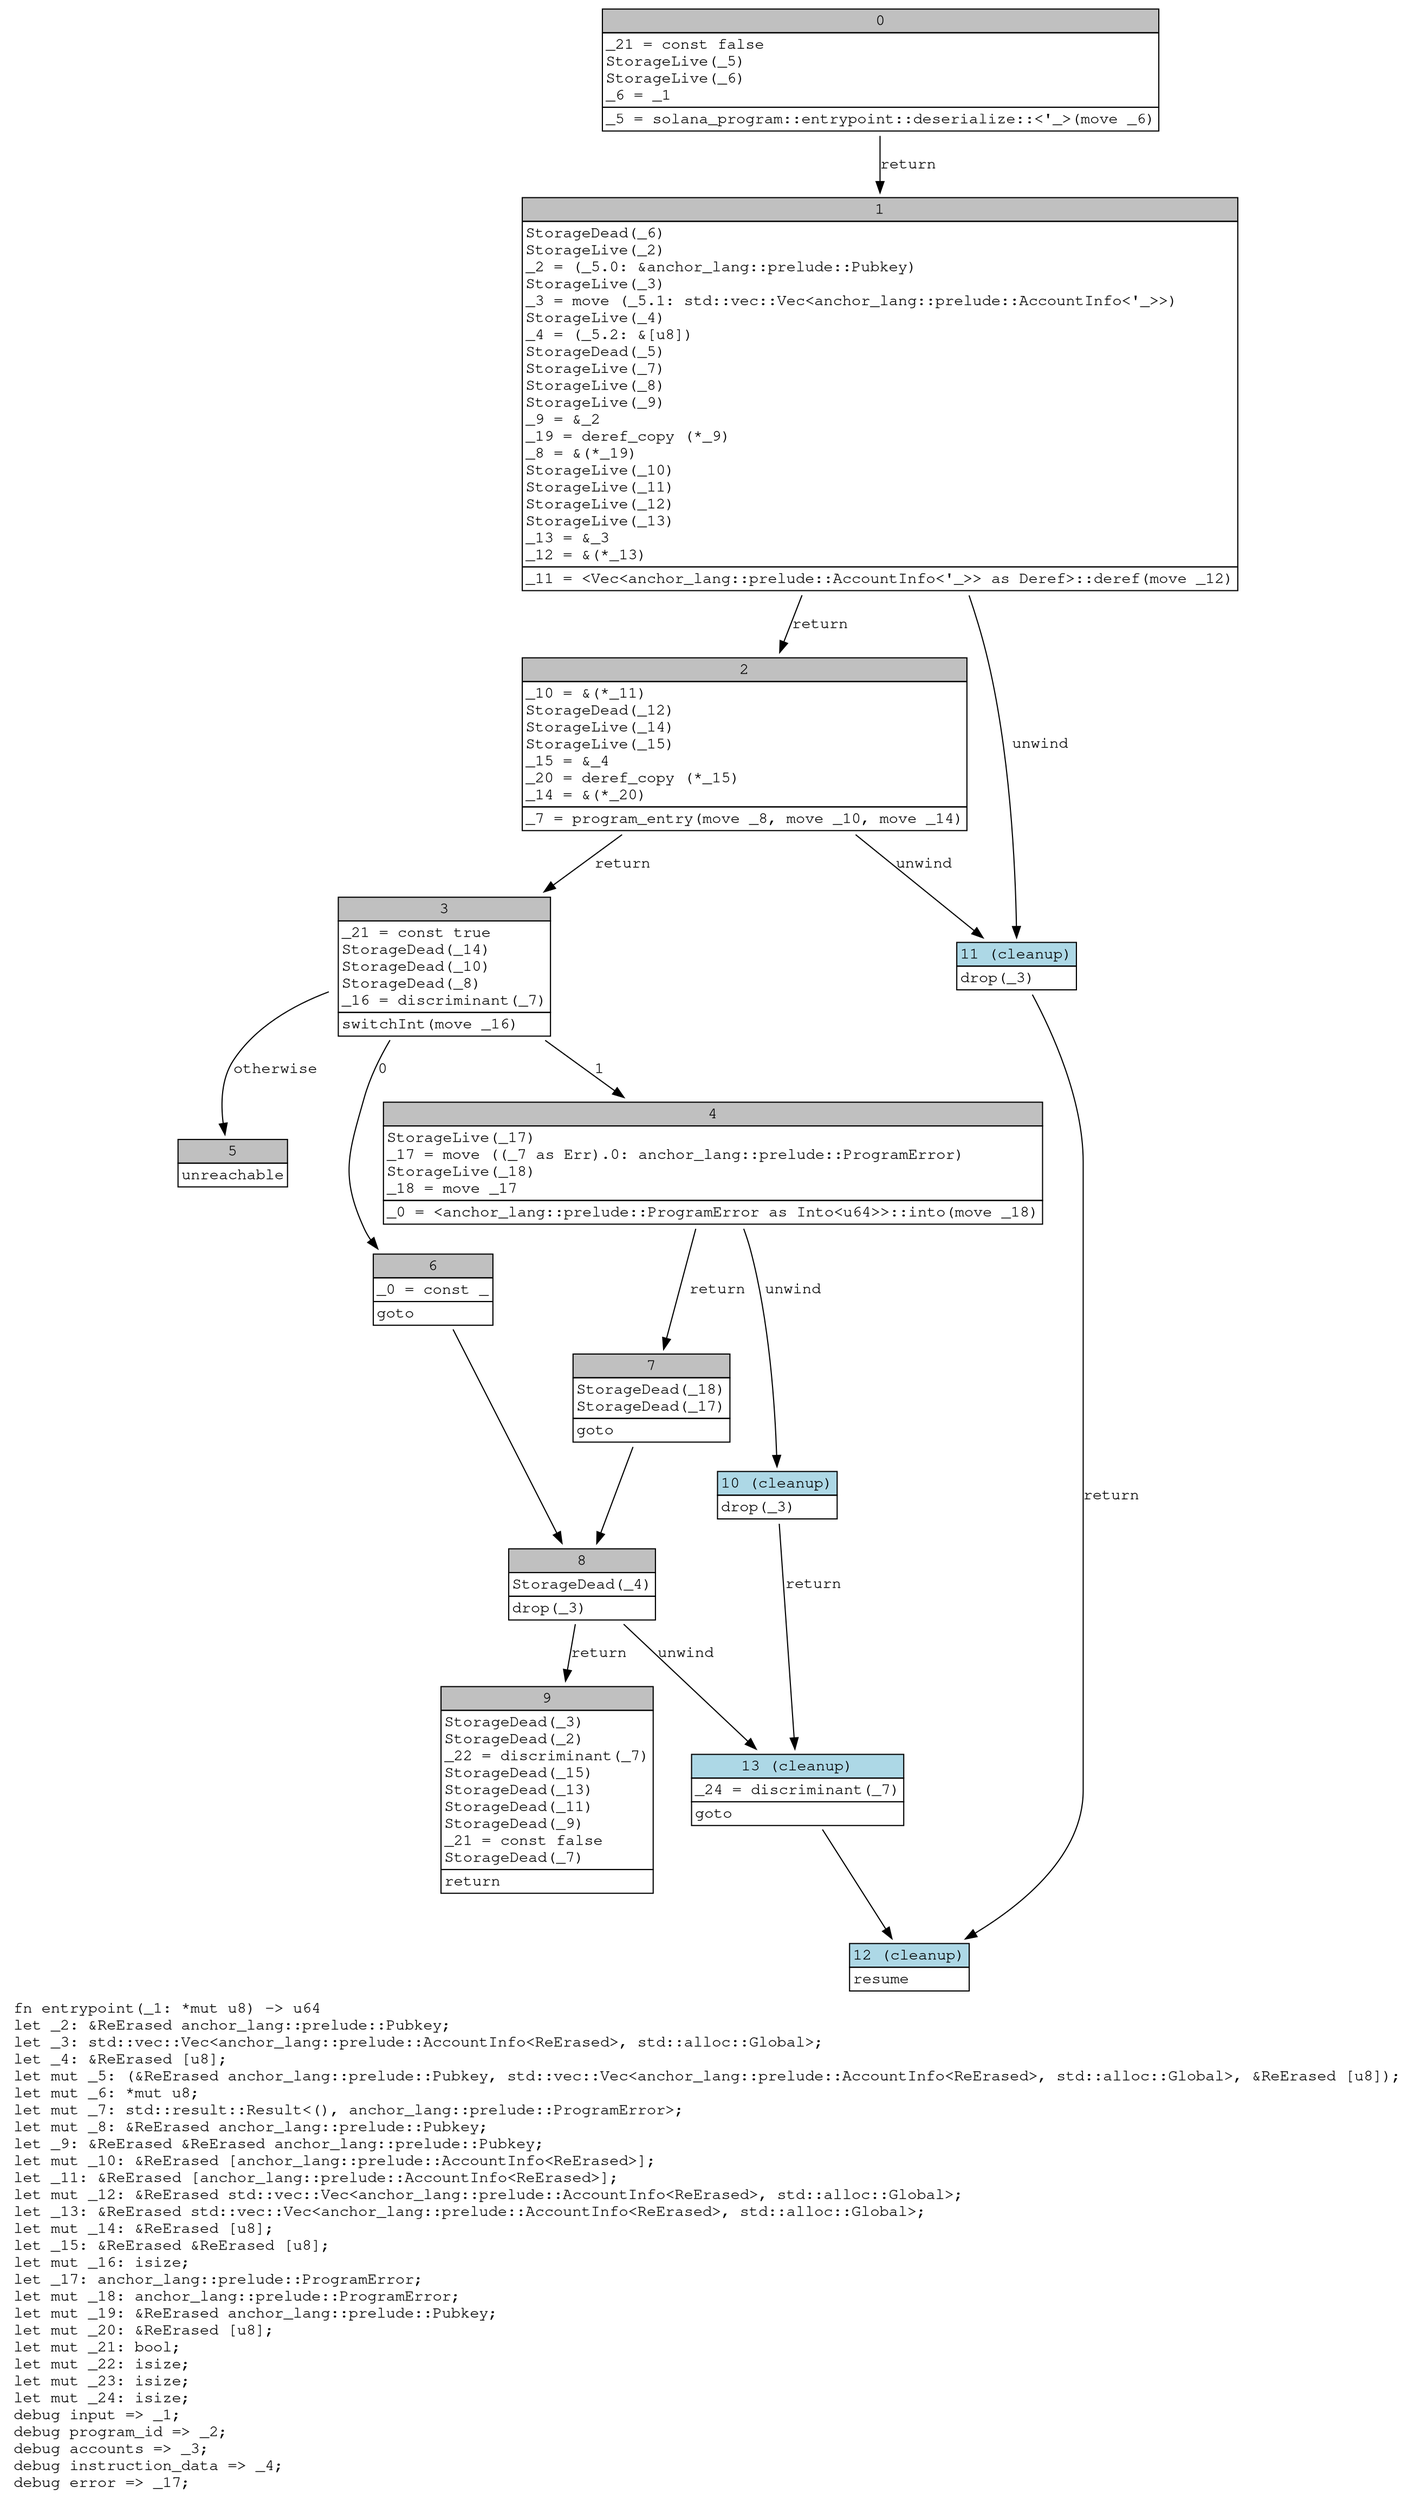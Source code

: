 digraph Mir_0_19079 {
    graph [fontname="Courier, monospace"];
    node [fontname="Courier, monospace"];
    edge [fontname="Courier, monospace"];
    label=<fn entrypoint(_1: *mut u8) -&gt; u64<br align="left"/>let _2: &amp;ReErased anchor_lang::prelude::Pubkey;<br align="left"/>let _3: std::vec::Vec&lt;anchor_lang::prelude::AccountInfo&lt;ReErased&gt;, std::alloc::Global&gt;;<br align="left"/>let _4: &amp;ReErased [u8];<br align="left"/>let mut _5: (&amp;ReErased anchor_lang::prelude::Pubkey, std::vec::Vec&lt;anchor_lang::prelude::AccountInfo&lt;ReErased&gt;, std::alloc::Global&gt;, &amp;ReErased [u8]);<br align="left"/>let mut _6: *mut u8;<br align="left"/>let mut _7: std::result::Result&lt;(), anchor_lang::prelude::ProgramError&gt;;<br align="left"/>let mut _8: &amp;ReErased anchor_lang::prelude::Pubkey;<br align="left"/>let _9: &amp;ReErased &amp;ReErased anchor_lang::prelude::Pubkey;<br align="left"/>let mut _10: &amp;ReErased [anchor_lang::prelude::AccountInfo&lt;ReErased&gt;];<br align="left"/>let _11: &amp;ReErased [anchor_lang::prelude::AccountInfo&lt;ReErased&gt;];<br align="left"/>let mut _12: &amp;ReErased std::vec::Vec&lt;anchor_lang::prelude::AccountInfo&lt;ReErased&gt;, std::alloc::Global&gt;;<br align="left"/>let _13: &amp;ReErased std::vec::Vec&lt;anchor_lang::prelude::AccountInfo&lt;ReErased&gt;, std::alloc::Global&gt;;<br align="left"/>let mut _14: &amp;ReErased [u8];<br align="left"/>let _15: &amp;ReErased &amp;ReErased [u8];<br align="left"/>let mut _16: isize;<br align="left"/>let _17: anchor_lang::prelude::ProgramError;<br align="left"/>let mut _18: anchor_lang::prelude::ProgramError;<br align="left"/>let mut _19: &amp;ReErased anchor_lang::prelude::Pubkey;<br align="left"/>let mut _20: &amp;ReErased [u8];<br align="left"/>let mut _21: bool;<br align="left"/>let mut _22: isize;<br align="left"/>let mut _23: isize;<br align="left"/>let mut _24: isize;<br align="left"/>debug input =&gt; _1;<br align="left"/>debug program_id =&gt; _2;<br align="left"/>debug accounts =&gt; _3;<br align="left"/>debug instruction_data =&gt; _4;<br align="left"/>debug error =&gt; _17;<br align="left"/>>;
    bb0__0_19079 [shape="none", label=<<table border="0" cellborder="1" cellspacing="0"><tr><td bgcolor="gray" align="center" colspan="1">0</td></tr><tr><td align="left" balign="left">_21 = const false<br/>StorageLive(_5)<br/>StorageLive(_6)<br/>_6 = _1<br/></td></tr><tr><td align="left">_5 = solana_program::entrypoint::deserialize::&lt;'_&gt;(move _6)</td></tr></table>>];
    bb1__0_19079 [shape="none", label=<<table border="0" cellborder="1" cellspacing="0"><tr><td bgcolor="gray" align="center" colspan="1">1</td></tr><tr><td align="left" balign="left">StorageDead(_6)<br/>StorageLive(_2)<br/>_2 = (_5.0: &amp;anchor_lang::prelude::Pubkey)<br/>StorageLive(_3)<br/>_3 = move (_5.1: std::vec::Vec&lt;anchor_lang::prelude::AccountInfo&lt;'_&gt;&gt;)<br/>StorageLive(_4)<br/>_4 = (_5.2: &amp;[u8])<br/>StorageDead(_5)<br/>StorageLive(_7)<br/>StorageLive(_8)<br/>StorageLive(_9)<br/>_9 = &amp;_2<br/>_19 = deref_copy (*_9)<br/>_8 = &amp;(*_19)<br/>StorageLive(_10)<br/>StorageLive(_11)<br/>StorageLive(_12)<br/>StorageLive(_13)<br/>_13 = &amp;_3<br/>_12 = &amp;(*_13)<br/></td></tr><tr><td align="left">_11 = &lt;Vec&lt;anchor_lang::prelude::AccountInfo&lt;'_&gt;&gt; as Deref&gt;::deref(move _12)</td></tr></table>>];
    bb2__0_19079 [shape="none", label=<<table border="0" cellborder="1" cellspacing="0"><tr><td bgcolor="gray" align="center" colspan="1">2</td></tr><tr><td align="left" balign="left">_10 = &amp;(*_11)<br/>StorageDead(_12)<br/>StorageLive(_14)<br/>StorageLive(_15)<br/>_15 = &amp;_4<br/>_20 = deref_copy (*_15)<br/>_14 = &amp;(*_20)<br/></td></tr><tr><td align="left">_7 = program_entry(move _8, move _10, move _14)</td></tr></table>>];
    bb3__0_19079 [shape="none", label=<<table border="0" cellborder="1" cellspacing="0"><tr><td bgcolor="gray" align="center" colspan="1">3</td></tr><tr><td align="left" balign="left">_21 = const true<br/>StorageDead(_14)<br/>StorageDead(_10)<br/>StorageDead(_8)<br/>_16 = discriminant(_7)<br/></td></tr><tr><td align="left">switchInt(move _16)</td></tr></table>>];
    bb4__0_19079 [shape="none", label=<<table border="0" cellborder="1" cellspacing="0"><tr><td bgcolor="gray" align="center" colspan="1">4</td></tr><tr><td align="left" balign="left">StorageLive(_17)<br/>_17 = move ((_7 as Err).0: anchor_lang::prelude::ProgramError)<br/>StorageLive(_18)<br/>_18 = move _17<br/></td></tr><tr><td align="left">_0 = &lt;anchor_lang::prelude::ProgramError as Into&lt;u64&gt;&gt;::into(move _18)</td></tr></table>>];
    bb5__0_19079 [shape="none", label=<<table border="0" cellborder="1" cellspacing="0"><tr><td bgcolor="gray" align="center" colspan="1">5</td></tr><tr><td align="left">unreachable</td></tr></table>>];
    bb6__0_19079 [shape="none", label=<<table border="0" cellborder="1" cellspacing="0"><tr><td bgcolor="gray" align="center" colspan="1">6</td></tr><tr><td align="left" balign="left">_0 = const _<br/></td></tr><tr><td align="left">goto</td></tr></table>>];
    bb7__0_19079 [shape="none", label=<<table border="0" cellborder="1" cellspacing="0"><tr><td bgcolor="gray" align="center" colspan="1">7</td></tr><tr><td align="left" balign="left">StorageDead(_18)<br/>StorageDead(_17)<br/></td></tr><tr><td align="left">goto</td></tr></table>>];
    bb8__0_19079 [shape="none", label=<<table border="0" cellborder="1" cellspacing="0"><tr><td bgcolor="gray" align="center" colspan="1">8</td></tr><tr><td align="left" balign="left">StorageDead(_4)<br/></td></tr><tr><td align="left">drop(_3)</td></tr></table>>];
    bb9__0_19079 [shape="none", label=<<table border="0" cellborder="1" cellspacing="0"><tr><td bgcolor="gray" align="center" colspan="1">9</td></tr><tr><td align="left" balign="left">StorageDead(_3)<br/>StorageDead(_2)<br/>_22 = discriminant(_7)<br/>StorageDead(_15)<br/>StorageDead(_13)<br/>StorageDead(_11)<br/>StorageDead(_9)<br/>_21 = const false<br/>StorageDead(_7)<br/></td></tr><tr><td align="left">return</td></tr></table>>];
    bb10__0_19079 [shape="none", label=<<table border="0" cellborder="1" cellspacing="0"><tr><td bgcolor="lightblue" align="center" colspan="1">10 (cleanup)</td></tr><tr><td align="left">drop(_3)</td></tr></table>>];
    bb11__0_19079 [shape="none", label=<<table border="0" cellborder="1" cellspacing="0"><tr><td bgcolor="lightblue" align="center" colspan="1">11 (cleanup)</td></tr><tr><td align="left">drop(_3)</td></tr></table>>];
    bb12__0_19079 [shape="none", label=<<table border="0" cellborder="1" cellspacing="0"><tr><td bgcolor="lightblue" align="center" colspan="1">12 (cleanup)</td></tr><tr><td align="left">resume</td></tr></table>>];
    bb13__0_19079 [shape="none", label=<<table border="0" cellborder="1" cellspacing="0"><tr><td bgcolor="lightblue" align="center" colspan="1">13 (cleanup)</td></tr><tr><td align="left" balign="left">_24 = discriminant(_7)<br/></td></tr><tr><td align="left">goto</td></tr></table>>];
    bb0__0_19079 -> bb1__0_19079 [label="return"];
    bb1__0_19079 -> bb2__0_19079 [label="return"];
    bb1__0_19079 -> bb11__0_19079 [label="unwind"];
    bb2__0_19079 -> bb3__0_19079 [label="return"];
    bb2__0_19079 -> bb11__0_19079 [label="unwind"];
    bb3__0_19079 -> bb6__0_19079 [label="0"];
    bb3__0_19079 -> bb4__0_19079 [label="1"];
    bb3__0_19079 -> bb5__0_19079 [label="otherwise"];
    bb4__0_19079 -> bb7__0_19079 [label="return"];
    bb4__0_19079 -> bb10__0_19079 [label="unwind"];
    bb6__0_19079 -> bb8__0_19079 [label=""];
    bb7__0_19079 -> bb8__0_19079 [label=""];
    bb8__0_19079 -> bb9__0_19079 [label="return"];
    bb8__0_19079 -> bb13__0_19079 [label="unwind"];
    bb10__0_19079 -> bb13__0_19079 [label="return"];
    bb11__0_19079 -> bb12__0_19079 [label="return"];
    bb13__0_19079 -> bb12__0_19079 [label=""];
}
